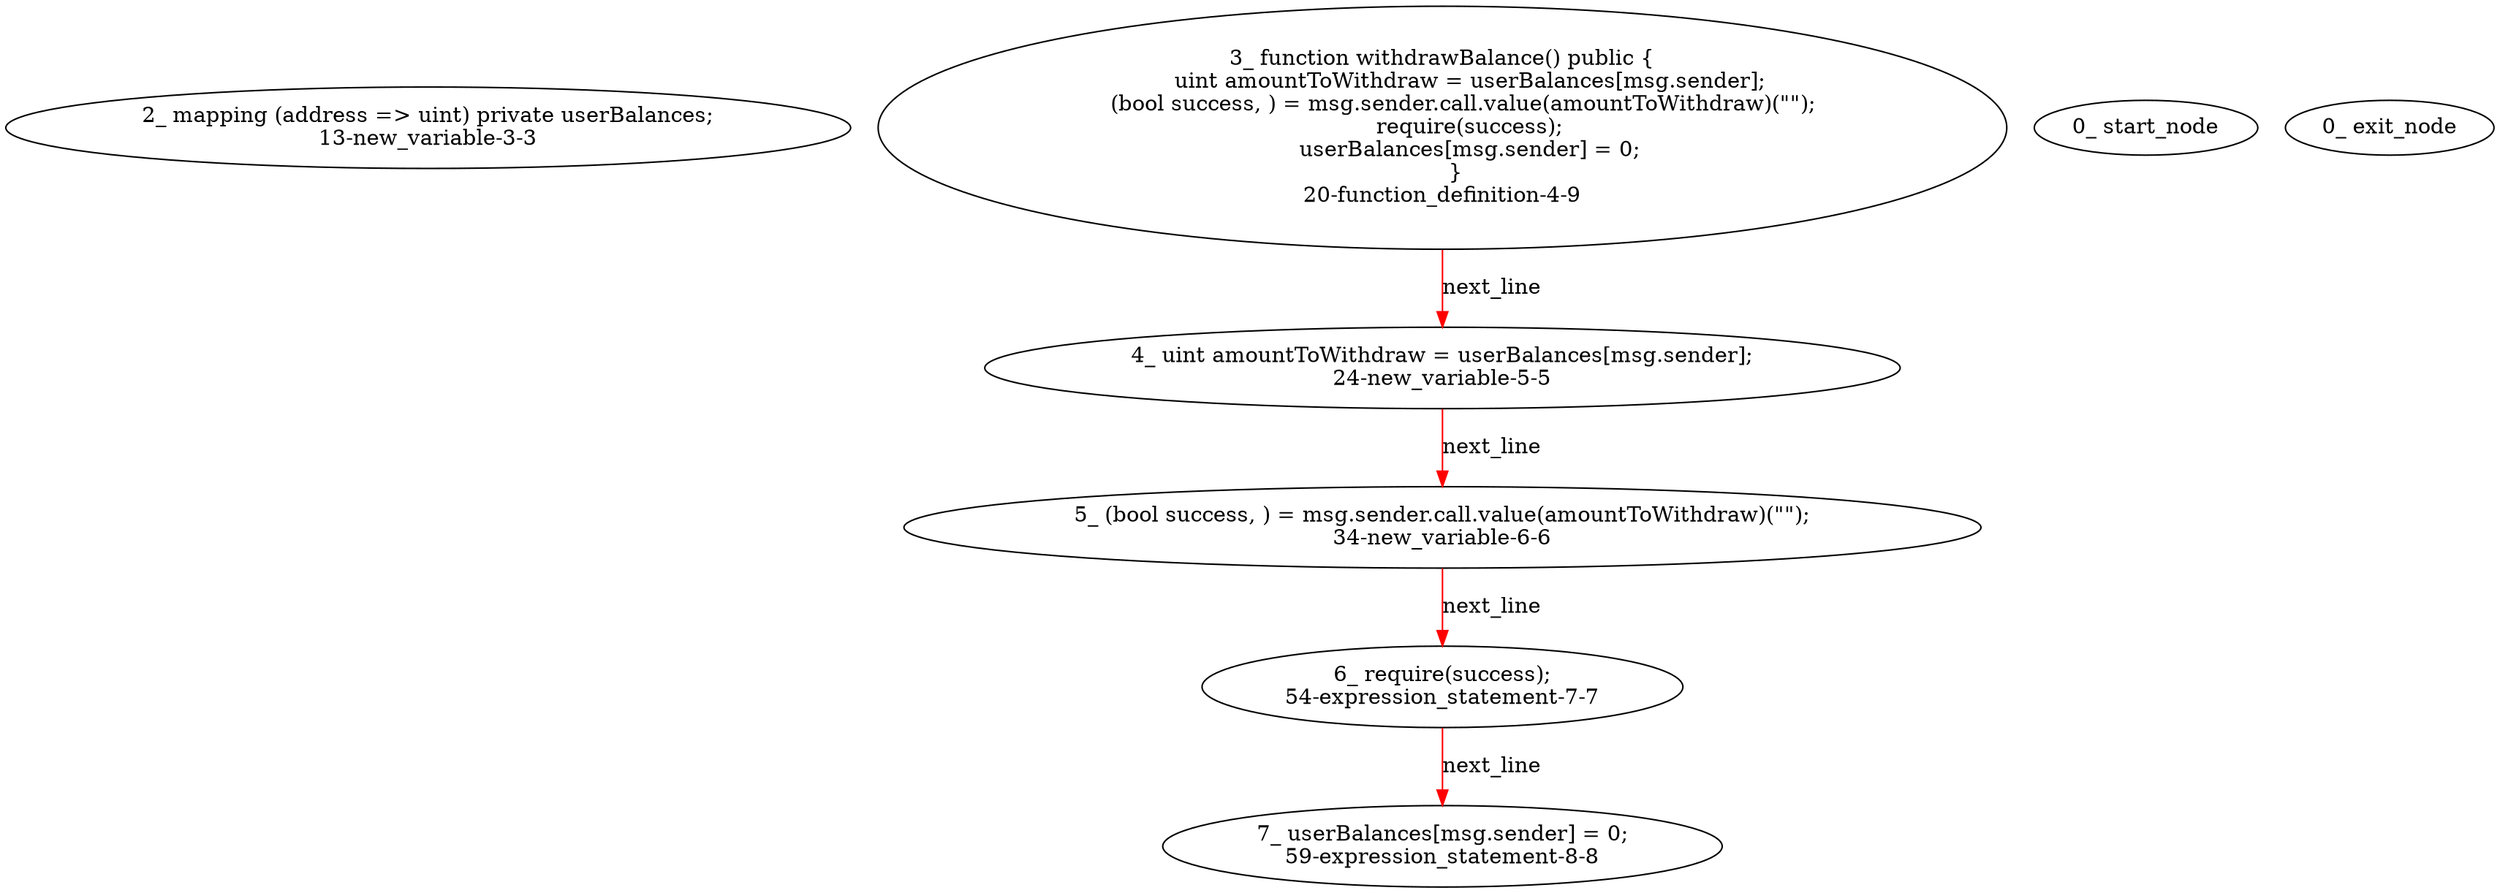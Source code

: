 digraph  {
13 [label="2_ mapping (address => uint) private userBalances;\n13-new_variable-3-3", method="", type_label=new_variable];
20 [label="3_ function withdrawBalance() public {\n        uint amountToWithdraw = userBalances[msg.sender];\n        (bool success, ) = msg.sender.call.value(amountToWithdraw)(\"\");  \n        require(success);\n        userBalances[msg.sender] = 0;\n    }\n20-function_definition-4-9", method="withdrawBalance()", type_label=function_definition];
24 [label="4_ uint amountToWithdraw = userBalances[msg.sender];\n24-new_variable-5-5", method="withdrawBalance()", type_label=new_variable];
34 [label="5_ (bool success, ) = msg.sender.call.value(amountToWithdraw)(\"\");\n34-new_variable-6-6", method="withdrawBalance()", type_label=new_variable];
54 [label="6_ require(success);\n54-expression_statement-7-7", method="withdrawBalance()", type_label=expression_statement];
59 [label="7_ userBalances[msg.sender] = 0;\n59-expression_statement-8-8", method="withdrawBalance()", type_label=expression_statement];
1 [label="0_ start_node", method="", type_label=start];
2 [label="0_ exit_node", method="", type_label=exit];
20 -> 24  [color=red, controlflow_type=next_line, edge_type=CFG_edge, key=0, label=next_line];
24 -> 34  [color=red, controlflow_type=next_line, edge_type=CFG_edge, key=0, label=next_line];
34 -> 54  [color=red, controlflow_type=next_line, edge_type=CFG_edge, key=0, label=next_line];
54 -> 59  [color=red, controlflow_type=next_line, edge_type=CFG_edge, key=0, label=next_line];
}
